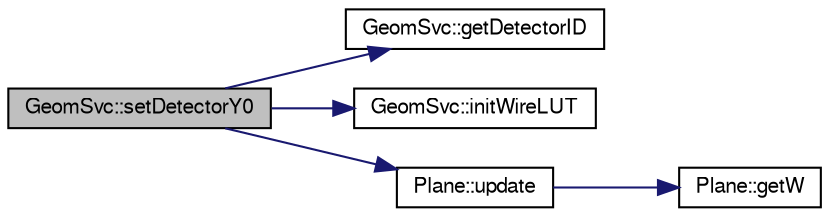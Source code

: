digraph "GeomSvc::setDetectorY0"
{
  bgcolor="transparent";
  edge [fontname="FreeSans",fontsize="10",labelfontname="FreeSans",labelfontsize="10"];
  node [fontname="FreeSans",fontsize="10",shape=record];
  rankdir="LR";
  Node1 [label="GeomSvc::setDetectorY0",height=0.2,width=0.4,color="black", fillcolor="grey75", style="filled" fontcolor="black"];
  Node1 -> Node2 [color="midnightblue",fontsize="10",style="solid",fontname="FreeSans"];
  Node2 [label="GeomSvc::getDetectorID",height=0.2,width=0.4,color="black",URL="$d0/da0/classGeomSvc.html#a3e4f40789e9b2a98477ab8e8191d5ff2",tooltip="Get the plane position. "];
  Node1 -> Node3 [color="midnightblue",fontsize="10",style="solid",fontname="FreeSans"];
  Node3 [label="GeomSvc::initWireLUT",height=0.2,width=0.4,color="black",URL="$d0/da0/classGeomSvc.html#a0c78d3ac904cfbb367e96c73f176630d"];
  Node1 -> Node4 [color="midnightblue",fontsize="10",style="solid",fontname="FreeSans"];
  Node4 [label="Plane::update",height=0.2,width=0.4,color="black",URL="$dc/d90/classPlane.html#a7fbb07f76503fe057772e01f542afc32"];
  Node4 -> Node5 [color="midnightblue",fontsize="10",style="solid",fontname="FreeSans"];
  Node5 [label="Plane::getW",height=0.2,width=0.4,color="black",URL="$dc/d90/classPlane.html#a48ab3a309bee8c386464b36a7593df16"];
}
